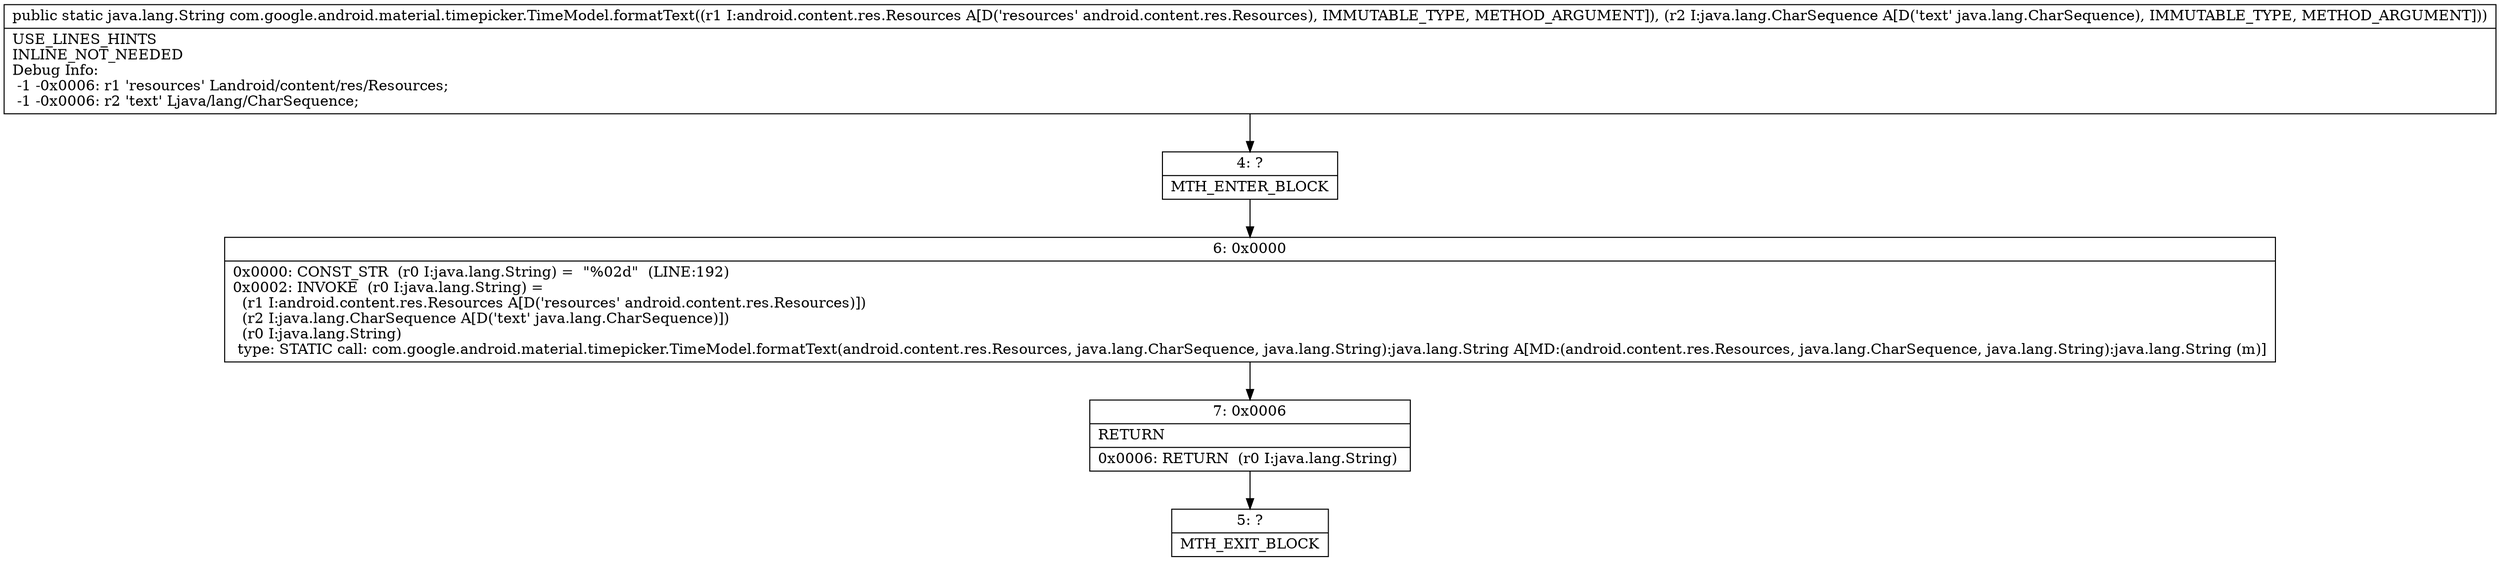 digraph "CFG forcom.google.android.material.timepicker.TimeModel.formatText(Landroid\/content\/res\/Resources;Ljava\/lang\/CharSequence;)Ljava\/lang\/String;" {
Node_4 [shape=record,label="{4\:\ ?|MTH_ENTER_BLOCK\l}"];
Node_6 [shape=record,label="{6\:\ 0x0000|0x0000: CONST_STR  (r0 I:java.lang.String) =  \"%02d\"  (LINE:192)\l0x0002: INVOKE  (r0 I:java.lang.String) = \l  (r1 I:android.content.res.Resources A[D('resources' android.content.res.Resources)])\l  (r2 I:java.lang.CharSequence A[D('text' java.lang.CharSequence)])\l  (r0 I:java.lang.String)\l type: STATIC call: com.google.android.material.timepicker.TimeModel.formatText(android.content.res.Resources, java.lang.CharSequence, java.lang.String):java.lang.String A[MD:(android.content.res.Resources, java.lang.CharSequence, java.lang.String):java.lang.String (m)]\l}"];
Node_7 [shape=record,label="{7\:\ 0x0006|RETURN\l|0x0006: RETURN  (r0 I:java.lang.String) \l}"];
Node_5 [shape=record,label="{5\:\ ?|MTH_EXIT_BLOCK\l}"];
MethodNode[shape=record,label="{public static java.lang.String com.google.android.material.timepicker.TimeModel.formatText((r1 I:android.content.res.Resources A[D('resources' android.content.res.Resources), IMMUTABLE_TYPE, METHOD_ARGUMENT]), (r2 I:java.lang.CharSequence A[D('text' java.lang.CharSequence), IMMUTABLE_TYPE, METHOD_ARGUMENT]))  | USE_LINES_HINTS\lINLINE_NOT_NEEDED\lDebug Info:\l  \-1 \-0x0006: r1 'resources' Landroid\/content\/res\/Resources;\l  \-1 \-0x0006: r2 'text' Ljava\/lang\/CharSequence;\l}"];
MethodNode -> Node_4;Node_4 -> Node_6;
Node_6 -> Node_7;
Node_7 -> Node_5;
}

